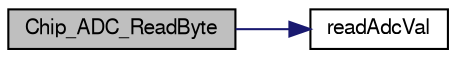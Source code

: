 digraph "Chip_ADC_ReadByte"
{
  edge [fontname="FreeSans",fontsize="10",labelfontname="FreeSans",labelfontsize="10"];
  node [fontname="FreeSans",fontsize="10",shape=record];
  rankdir="LR";
  Node1 [label="Chip_ADC_ReadByte",height=0.2,width=0.4,color="black", fillcolor="grey75", style="filled", fontcolor="black"];
  Node1 -> Node2 [color="midnightblue",fontsize="10",style="solid"];
  Node2 [label="readAdcVal",height=0.2,width=0.4,color="black", fillcolor="white", style="filled",URL="$adc__17xx__40xx_8c.html#a8edc226a08b05b47c994049bcd00c60c"];
}
